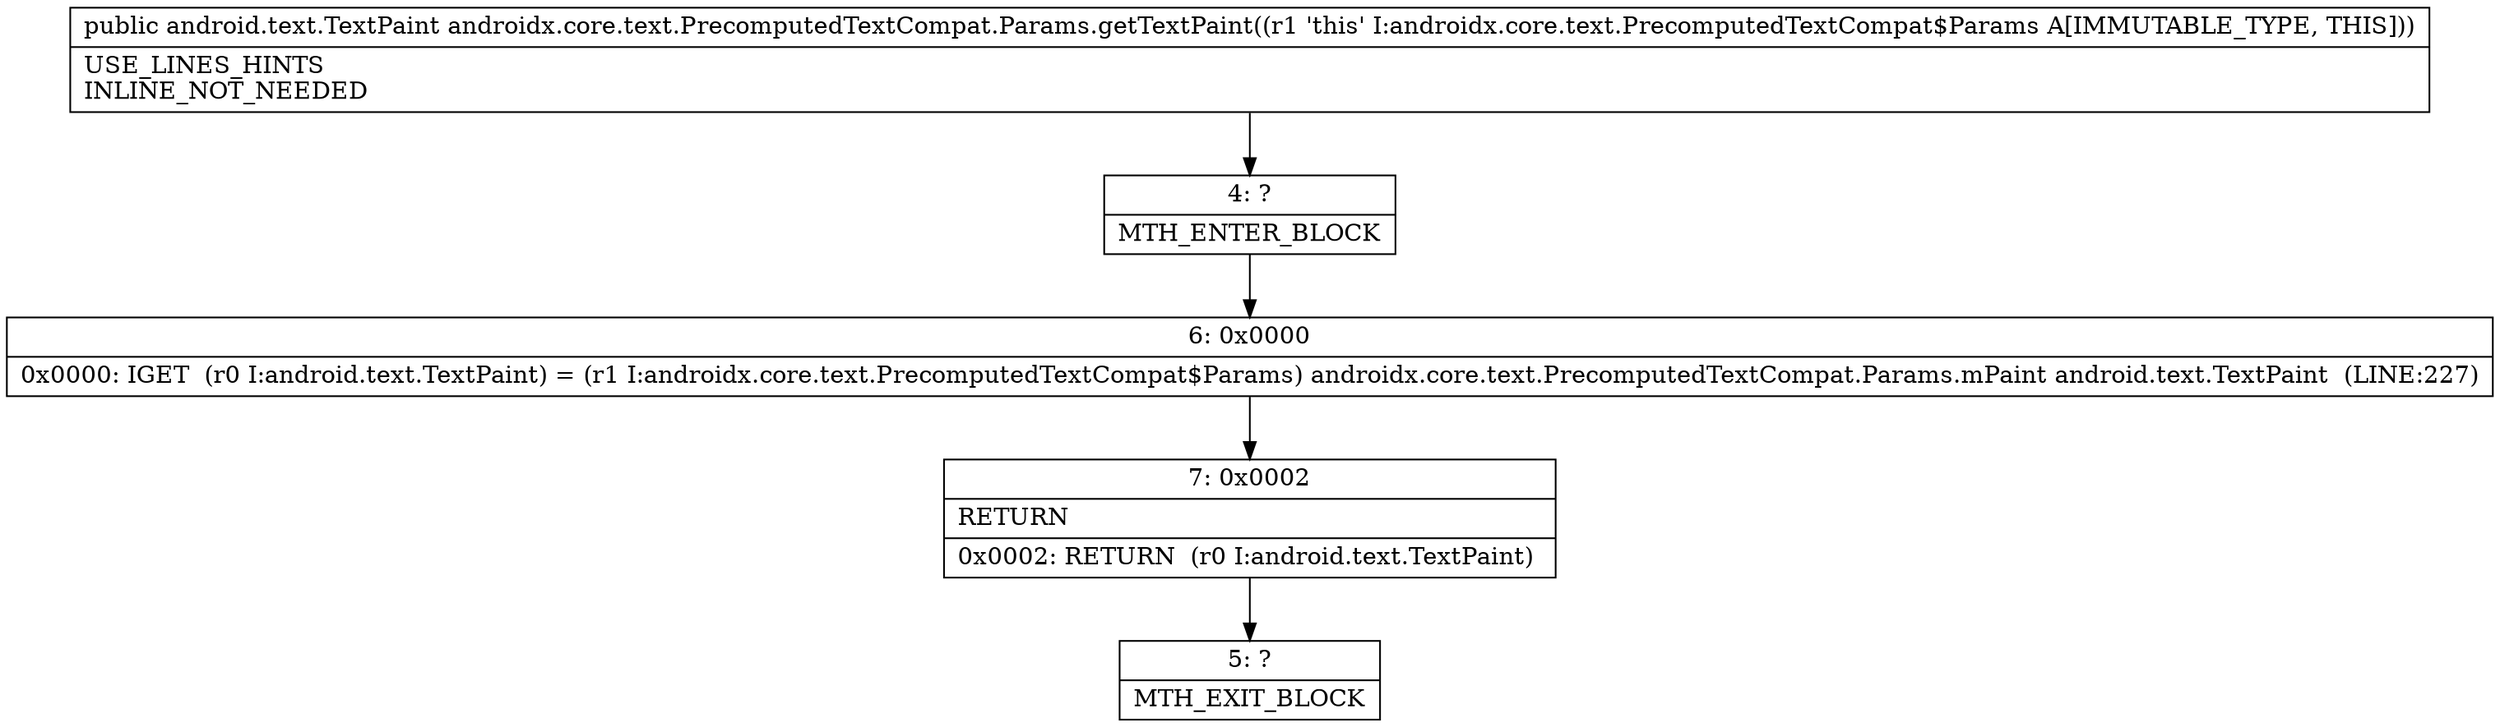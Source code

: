 digraph "CFG forandroidx.core.text.PrecomputedTextCompat.Params.getTextPaint()Landroid\/text\/TextPaint;" {
Node_4 [shape=record,label="{4\:\ ?|MTH_ENTER_BLOCK\l}"];
Node_6 [shape=record,label="{6\:\ 0x0000|0x0000: IGET  (r0 I:android.text.TextPaint) = (r1 I:androidx.core.text.PrecomputedTextCompat$Params) androidx.core.text.PrecomputedTextCompat.Params.mPaint android.text.TextPaint  (LINE:227)\l}"];
Node_7 [shape=record,label="{7\:\ 0x0002|RETURN\l|0x0002: RETURN  (r0 I:android.text.TextPaint) \l}"];
Node_5 [shape=record,label="{5\:\ ?|MTH_EXIT_BLOCK\l}"];
MethodNode[shape=record,label="{public android.text.TextPaint androidx.core.text.PrecomputedTextCompat.Params.getTextPaint((r1 'this' I:androidx.core.text.PrecomputedTextCompat$Params A[IMMUTABLE_TYPE, THIS]))  | USE_LINES_HINTS\lINLINE_NOT_NEEDED\l}"];
MethodNode -> Node_4;Node_4 -> Node_6;
Node_6 -> Node_7;
Node_7 -> Node_5;
}

